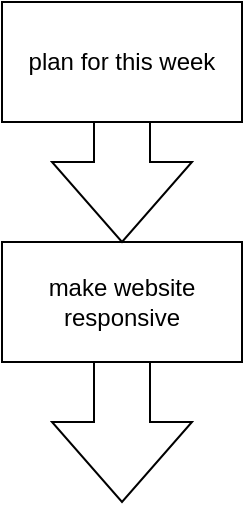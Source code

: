 <mxfile version="14.6.11" type="github">
  <diagram id="1Z5lswcq2LrYFAF6hfjO" name="Page-1">
    <mxGraphModel dx="938" dy="493" grid="1" gridSize="10" guides="1" tooltips="1" connect="1" arrows="1" fold="1" page="1" pageScale="1" pageWidth="850" pageHeight="1100" math="0" shadow="0">
      <root>
        <mxCell id="0" />
        <mxCell id="1" parent="0" />
        <mxCell id="RGzxM1Cogr9rPMQO7m81-1" value="plan for this week" style="rounded=0;whiteSpace=wrap;html=1;" parent="1" vertex="1">
          <mxGeometry x="350" y="40" width="120" height="60" as="geometry" />
        </mxCell>
        <mxCell id="RGzxM1Cogr9rPMQO7m81-4" value="make website responsive" style="rounded=0;whiteSpace=wrap;html=1;" parent="1" vertex="1">
          <mxGeometry x="350" y="160" width="120" height="60" as="geometry" />
        </mxCell>
        <mxCell id="RGzxM1Cogr9rPMQO7m81-11" value="" style="html=1;shadow=0;dashed=0;align=center;verticalAlign=middle;shape=mxgraph.arrows2.arrow;dy=0.6;dx=40;direction=south;notch=0;" parent="1" vertex="1">
          <mxGeometry x="375" y="100" width="70" height="60" as="geometry" />
        </mxCell>
        <mxCell id="RGzxM1Cogr9rPMQO7m81-12" value="" style="html=1;shadow=0;dashed=0;align=center;verticalAlign=middle;shape=mxgraph.arrows2.arrow;dy=0.6;dx=40;direction=south;notch=0;" parent="1" vertex="1">
          <mxGeometry x="375" y="220" width="70" height="70" as="geometry" />
        </mxCell>
      </root>
    </mxGraphModel>
  </diagram>
</mxfile>
